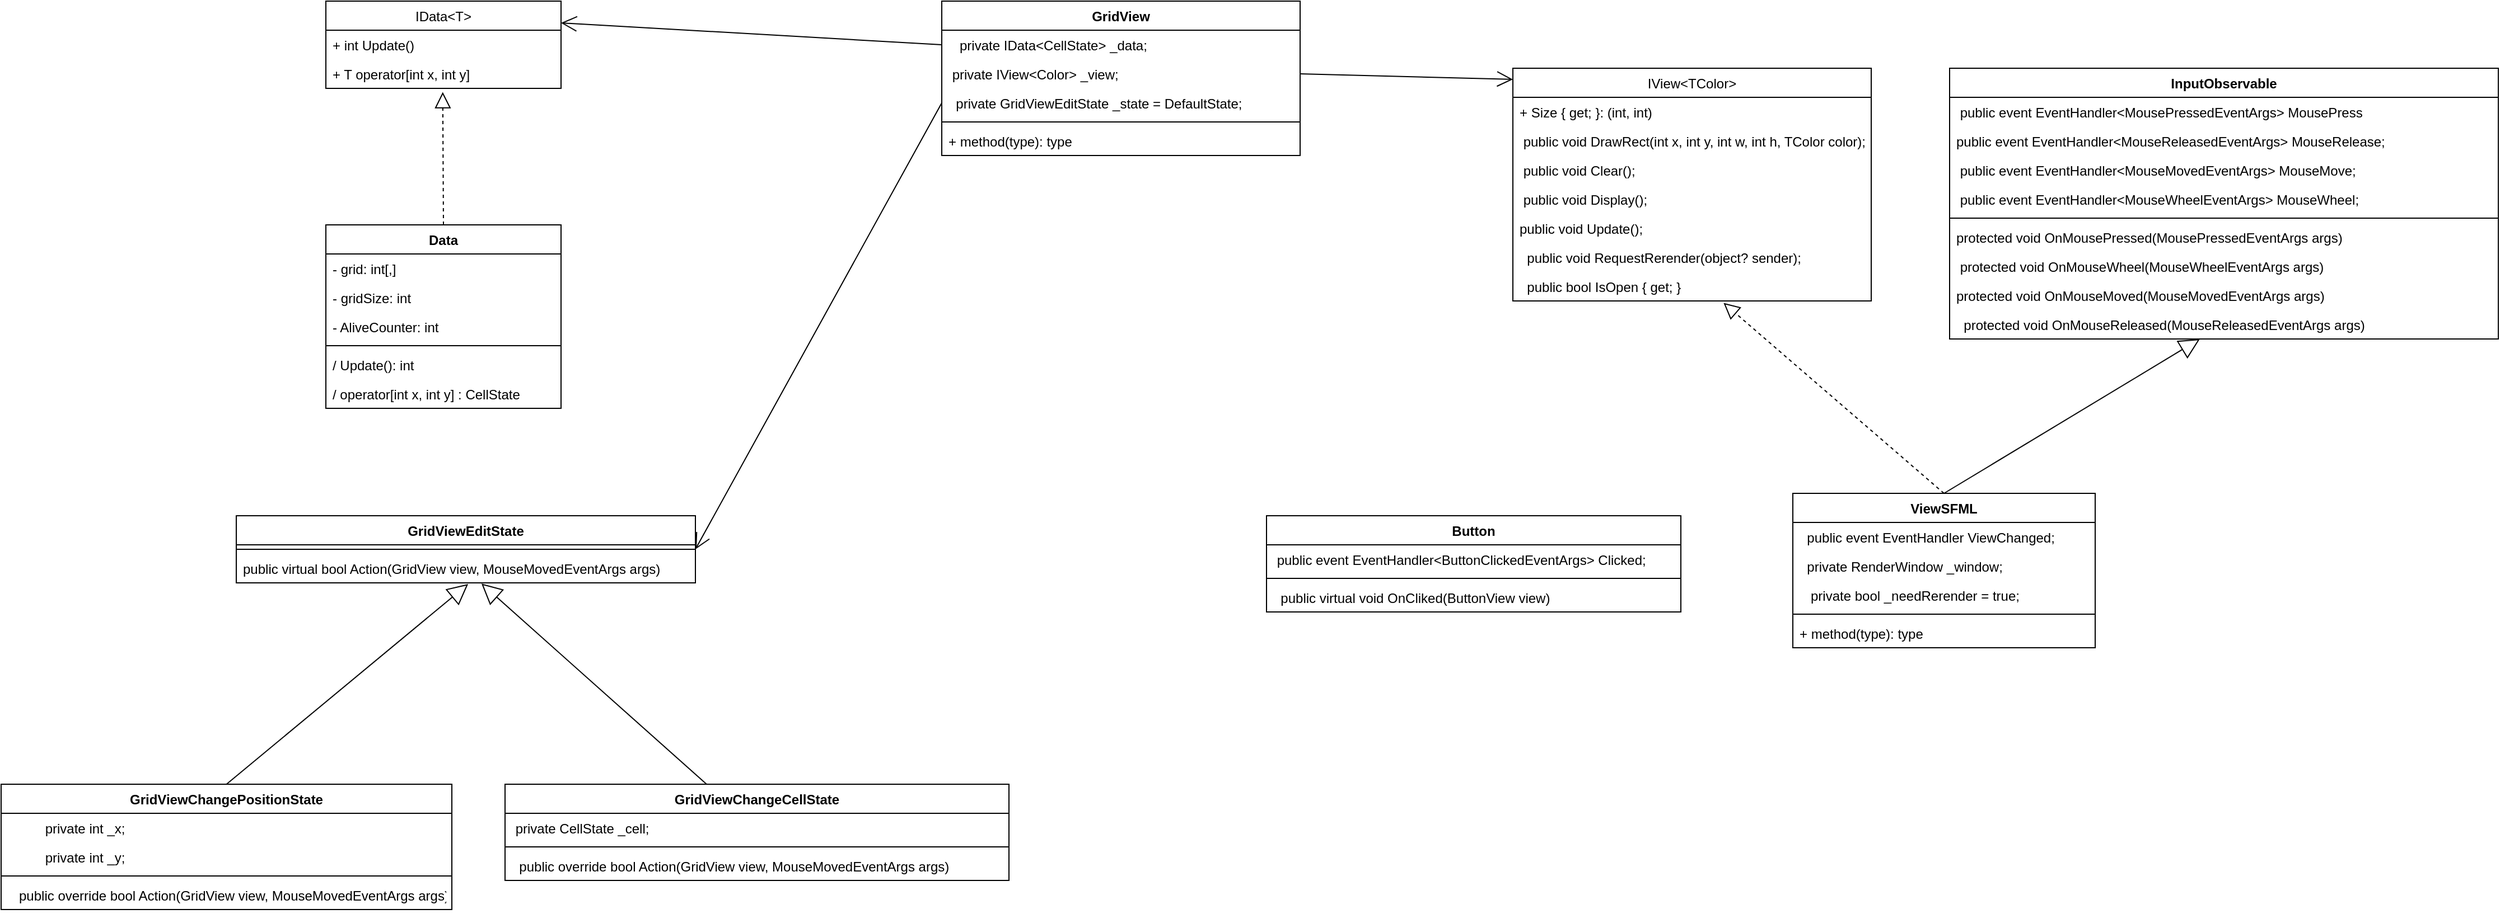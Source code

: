 <mxfile version="19.0.3" type="device"><diagram id="C5RBs43oDa-KdzZeNtuy" name="Page-1"><mxGraphModel dx="12188" dy="1331" grid="1" gridSize="10" guides="1" tooltips="1" connect="1" arrows="1" fold="1" page="1" pageScale="1" pageWidth="10000" pageHeight="10000" math="0" shadow="0"><root><mxCell id="WIyWlLk6GJQsqaUBKTNV-0"/><mxCell id="WIyWlLk6GJQsqaUBKTNV-1" parent="WIyWlLk6GJQsqaUBKTNV-0"/><mxCell id="wiSXelKDfVEXTokDbIkI-6" value="IData&lt;T&gt;" style="swimlane;fontStyle=0;childLayout=stackLayout;horizontal=1;startSize=26;fillColor=none;horizontalStack=0;resizeParent=1;resizeParentMax=0;resizeLast=0;collapsible=1;marginBottom=0;" vertex="1" parent="WIyWlLk6GJQsqaUBKTNV-1"><mxGeometry x="-150" y="150" width="210" height="78" as="geometry"/></mxCell><mxCell id="wiSXelKDfVEXTokDbIkI-7" value="+ int Update()" style="text;strokeColor=none;fillColor=none;align=left;verticalAlign=top;spacingLeft=4;spacingRight=4;overflow=hidden;rotatable=0;points=[[0,0.5],[1,0.5]];portConstraint=eastwest;" vertex="1" parent="wiSXelKDfVEXTokDbIkI-6"><mxGeometry y="26" width="210" height="26" as="geometry"/></mxCell><mxCell id="wiSXelKDfVEXTokDbIkI-8" value="+ T operator[int x, int y]" style="text;strokeColor=none;fillColor=none;align=left;verticalAlign=top;spacingLeft=4;spacingRight=4;overflow=hidden;rotatable=0;points=[[0,0.5],[1,0.5]];portConstraint=eastwest;" vertex="1" parent="wiSXelKDfVEXTokDbIkI-6"><mxGeometry y="52" width="210" height="26" as="geometry"/></mxCell><mxCell id="wiSXelKDfVEXTokDbIkI-14" value="Data" style="swimlane;fontStyle=1;align=center;verticalAlign=top;childLayout=stackLayout;horizontal=1;startSize=26;horizontalStack=0;resizeParent=1;resizeParentMax=0;resizeLast=0;collapsible=1;marginBottom=0;" vertex="1" parent="WIyWlLk6GJQsqaUBKTNV-1"><mxGeometry x="-150" y="350" width="210" height="164" as="geometry"/></mxCell><mxCell id="wiSXelKDfVEXTokDbIkI-15" value="- grid: int[,]" style="text;strokeColor=none;fillColor=none;align=left;verticalAlign=top;spacingLeft=4;spacingRight=4;overflow=hidden;rotatable=0;points=[[0,0.5],[1,0.5]];portConstraint=eastwest;" vertex="1" parent="wiSXelKDfVEXTokDbIkI-14"><mxGeometry y="26" width="210" height="26" as="geometry"/></mxCell><mxCell id="wiSXelKDfVEXTokDbIkI-19" value="- gridSize: int" style="text;strokeColor=none;fillColor=none;align=left;verticalAlign=top;spacingLeft=4;spacingRight=4;overflow=hidden;rotatable=0;points=[[0,0.5],[1,0.5]];portConstraint=eastwest;" vertex="1" parent="wiSXelKDfVEXTokDbIkI-14"><mxGeometry y="52" width="210" height="26" as="geometry"/></mxCell><mxCell id="wiSXelKDfVEXTokDbIkI-20" value="- AliveCounter: int" style="text;strokeColor=none;fillColor=none;align=left;verticalAlign=top;spacingLeft=4;spacingRight=4;overflow=hidden;rotatable=0;points=[[0,0.5],[1,0.5]];portConstraint=eastwest;" vertex="1" parent="wiSXelKDfVEXTokDbIkI-14"><mxGeometry y="78" width="210" height="26" as="geometry"/></mxCell><mxCell id="wiSXelKDfVEXTokDbIkI-16" value="" style="line;strokeWidth=1;fillColor=none;align=left;verticalAlign=middle;spacingTop=-1;spacingLeft=3;spacingRight=3;rotatable=0;labelPosition=right;points=[];portConstraint=eastwest;" vertex="1" parent="wiSXelKDfVEXTokDbIkI-14"><mxGeometry y="104" width="210" height="8" as="geometry"/></mxCell><mxCell id="wiSXelKDfVEXTokDbIkI-17" value="/ Update(): int" style="text;strokeColor=none;fillColor=none;align=left;verticalAlign=top;spacingLeft=4;spacingRight=4;overflow=hidden;rotatable=0;points=[[0,0.5],[1,0.5]];portConstraint=eastwest;" vertex="1" parent="wiSXelKDfVEXTokDbIkI-14"><mxGeometry y="112" width="210" height="26" as="geometry"/></mxCell><mxCell id="wiSXelKDfVEXTokDbIkI-21" value="/ operator[int x, int y] : CellState" style="text;strokeColor=none;fillColor=none;align=left;verticalAlign=top;spacingLeft=4;spacingRight=4;overflow=hidden;rotatable=0;points=[[0,0.5],[1,0.5]];portConstraint=eastwest;" vertex="1" parent="wiSXelKDfVEXTokDbIkI-14"><mxGeometry y="138" width="210" height="26" as="geometry"/></mxCell><mxCell id="wiSXelKDfVEXTokDbIkI-18" value="" style="endArrow=block;dashed=1;endFill=0;endSize=12;html=1;rounded=0;entryX=0.497;entryY=1.126;entryDx=0;entryDy=0;entryPerimeter=0;exitX=0.5;exitY=0;exitDx=0;exitDy=0;" edge="1" parent="WIyWlLk6GJQsqaUBKTNV-1" source="wiSXelKDfVEXTokDbIkI-14" target="wiSXelKDfVEXTokDbIkI-8"><mxGeometry width="160" relative="1" as="geometry"><mxPoint x="100" y="450" as="sourcePoint"/><mxPoint x="260" y="450" as="targetPoint"/></mxGeometry></mxCell><mxCell id="wiSXelKDfVEXTokDbIkI-27" value="IView&lt;TColor&gt;" style="swimlane;fontStyle=0;childLayout=stackLayout;horizontal=1;startSize=26;fillColor=none;horizontalStack=0;resizeParent=1;resizeParentMax=0;resizeLast=0;collapsible=1;marginBottom=0;" vertex="1" parent="WIyWlLk6GJQsqaUBKTNV-1"><mxGeometry x="910" y="210" width="320" height="208" as="geometry"/></mxCell><mxCell id="wiSXelKDfVEXTokDbIkI-28" value="+ Size { get; }: (int, int)" style="text;strokeColor=none;fillColor=none;align=left;verticalAlign=top;spacingLeft=4;spacingRight=4;overflow=hidden;rotatable=0;points=[[0,0.5],[1,0.5]];portConstraint=eastwest;" vertex="1" parent="wiSXelKDfVEXTokDbIkI-27"><mxGeometry y="26" width="320" height="26" as="geometry"/></mxCell><mxCell id="wiSXelKDfVEXTokDbIkI-29" value=" public void DrawRect(int x, int y, int w, int h, TColor color);" style="text;strokeColor=none;fillColor=none;align=left;verticalAlign=top;spacingLeft=4;spacingRight=4;overflow=hidden;rotatable=0;points=[[0,0.5],[1,0.5]];portConstraint=eastwest;" vertex="1" parent="wiSXelKDfVEXTokDbIkI-27"><mxGeometry y="52" width="320" height="26" as="geometry"/></mxCell><mxCell id="wiSXelKDfVEXTokDbIkI-30" value=" public void Clear();" style="text;strokeColor=none;fillColor=none;align=left;verticalAlign=top;spacingLeft=4;spacingRight=4;overflow=hidden;rotatable=0;points=[[0,0.5],[1,0.5]];portConstraint=eastwest;" vertex="1" parent="wiSXelKDfVEXTokDbIkI-27"><mxGeometry y="78" width="320" height="26" as="geometry"/></mxCell><mxCell id="wiSXelKDfVEXTokDbIkI-31" value=" public void Display();" style="text;strokeColor=none;fillColor=none;align=left;verticalAlign=top;spacingLeft=4;spacingRight=4;overflow=hidden;rotatable=0;points=[[0,0.5],[1,0.5]];portConstraint=eastwest;" vertex="1" parent="wiSXelKDfVEXTokDbIkI-27"><mxGeometry y="104" width="320" height="26" as="geometry"/></mxCell><mxCell id="wiSXelKDfVEXTokDbIkI-32" value="public void Update();" style="text;strokeColor=none;fillColor=none;align=left;verticalAlign=top;spacingLeft=4;spacingRight=4;overflow=hidden;rotatable=0;points=[[0,0.5],[1,0.5]];portConstraint=eastwest;" vertex="1" parent="wiSXelKDfVEXTokDbIkI-27"><mxGeometry y="130" width="320" height="26" as="geometry"/></mxCell><mxCell id="wiSXelKDfVEXTokDbIkI-33" value="  public void RequestRerender(object? sender);" style="text;strokeColor=none;fillColor=none;align=left;verticalAlign=top;spacingLeft=4;spacingRight=4;overflow=hidden;rotatable=0;points=[[0,0.5],[1,0.5]];portConstraint=eastwest;" vertex="1" parent="wiSXelKDfVEXTokDbIkI-27"><mxGeometry y="156" width="320" height="26" as="geometry"/></mxCell><mxCell id="wiSXelKDfVEXTokDbIkI-34" value="  public bool IsOpen { get; }" style="text;strokeColor=none;fillColor=none;align=left;verticalAlign=top;spacingLeft=4;spacingRight=4;overflow=hidden;rotatable=0;points=[[0,0.5],[1,0.5]];portConstraint=eastwest;" vertex="1" parent="wiSXelKDfVEXTokDbIkI-27"><mxGeometry y="182" width="320" height="26" as="geometry"/></mxCell><mxCell id="wiSXelKDfVEXTokDbIkI-39" value="InputObservable" style="swimlane;fontStyle=1;align=center;verticalAlign=top;childLayout=stackLayout;horizontal=1;startSize=26;horizontalStack=0;resizeParent=1;resizeParentMax=0;resizeLast=0;collapsible=1;marginBottom=0;" vertex="1" parent="WIyWlLk6GJQsqaUBKTNV-1"><mxGeometry x="1300" y="210" width="490" height="242" as="geometry"/></mxCell><mxCell id="wiSXelKDfVEXTokDbIkI-40" value=" public event EventHandler&lt;MousePressedEventArgs&gt; MousePress&#10;" style="text;strokeColor=none;fillColor=none;align=left;verticalAlign=top;spacingLeft=4;spacingRight=4;overflow=hidden;rotatable=0;points=[[0,0.5],[1,0.5]];portConstraint=eastwest;" vertex="1" parent="wiSXelKDfVEXTokDbIkI-39"><mxGeometry y="26" width="490" height="26" as="geometry"/></mxCell><mxCell id="wiSXelKDfVEXTokDbIkI-44" value="public event EventHandler&lt;MouseReleasedEventArgs&gt; MouseRelease;&#10;" style="text;strokeColor=none;fillColor=none;align=left;verticalAlign=top;spacingLeft=4;spacingRight=4;overflow=hidden;rotatable=0;points=[[0,0.5],[1,0.5]];portConstraint=eastwest;" vertex="1" parent="wiSXelKDfVEXTokDbIkI-39"><mxGeometry y="52" width="490" height="26" as="geometry"/></mxCell><mxCell id="wiSXelKDfVEXTokDbIkI-43" value=" public event EventHandler&lt;MouseMovedEventArgs&gt; MouseMove;&#10;" style="text;strokeColor=none;fillColor=none;align=left;verticalAlign=top;spacingLeft=4;spacingRight=4;overflow=hidden;rotatable=0;points=[[0,0.5],[1,0.5]];portConstraint=eastwest;" vertex="1" parent="wiSXelKDfVEXTokDbIkI-39"><mxGeometry y="78" width="490" height="26" as="geometry"/></mxCell><mxCell id="wiSXelKDfVEXTokDbIkI-45" value=" public event EventHandler&lt;MouseWheelEventArgs&gt; MouseWheel;&#10;" style="text;strokeColor=none;fillColor=none;align=left;verticalAlign=top;spacingLeft=4;spacingRight=4;overflow=hidden;rotatable=0;points=[[0,0.5],[1,0.5]];portConstraint=eastwest;" vertex="1" parent="wiSXelKDfVEXTokDbIkI-39"><mxGeometry y="104" width="490" height="26" as="geometry"/></mxCell><mxCell id="wiSXelKDfVEXTokDbIkI-41" value="" style="line;strokeWidth=1;fillColor=none;align=left;verticalAlign=middle;spacingTop=-1;spacingLeft=3;spacingRight=3;rotatable=0;labelPosition=right;points=[];portConstraint=eastwest;" vertex="1" parent="wiSXelKDfVEXTokDbIkI-39"><mxGeometry y="130" width="490" height="8" as="geometry"/></mxCell><mxCell id="wiSXelKDfVEXTokDbIkI-42" value="protected void OnMousePressed(MousePressedEventArgs args)" style="text;strokeColor=none;fillColor=none;align=left;verticalAlign=top;spacingLeft=4;spacingRight=4;overflow=hidden;rotatable=0;points=[[0,0.5],[1,0.5]];portConstraint=eastwest;" vertex="1" parent="wiSXelKDfVEXTokDbIkI-39"><mxGeometry y="138" width="490" height="26" as="geometry"/></mxCell><mxCell id="wiSXelKDfVEXTokDbIkI-46" value=" protected void OnMouseWheel(MouseWheelEventArgs args)" style="text;strokeColor=none;fillColor=none;align=left;verticalAlign=top;spacingLeft=4;spacingRight=4;overflow=hidden;rotatable=0;points=[[0,0.5],[1,0.5]];portConstraint=eastwest;" vertex="1" parent="wiSXelKDfVEXTokDbIkI-39"><mxGeometry y="164" width="490" height="26" as="geometry"/></mxCell><mxCell id="wiSXelKDfVEXTokDbIkI-47" value="protected void OnMouseMoved(MouseMovedEventArgs args)" style="text;strokeColor=none;fillColor=none;align=left;verticalAlign=top;spacingLeft=4;spacingRight=4;overflow=hidden;rotatable=0;points=[[0,0.5],[1,0.5]];portConstraint=eastwest;" vertex="1" parent="wiSXelKDfVEXTokDbIkI-39"><mxGeometry y="190" width="490" height="26" as="geometry"/></mxCell><mxCell id="wiSXelKDfVEXTokDbIkI-48" value="  protected void OnMouseReleased(MouseReleasedEventArgs args)" style="text;strokeColor=none;fillColor=none;align=left;verticalAlign=top;spacingLeft=4;spacingRight=4;overflow=hidden;rotatable=0;points=[[0,0.5],[1,0.5]];portConstraint=eastwest;" vertex="1" parent="wiSXelKDfVEXTokDbIkI-39"><mxGeometry y="216" width="490" height="26" as="geometry"/></mxCell><mxCell id="wiSXelKDfVEXTokDbIkI-49" value="ViewSFML" style="swimlane;fontStyle=1;align=center;verticalAlign=top;childLayout=stackLayout;horizontal=1;startSize=26;horizontalStack=0;resizeParent=1;resizeParentMax=0;resizeLast=0;collapsible=1;marginBottom=0;" vertex="1" parent="WIyWlLk6GJQsqaUBKTNV-1"><mxGeometry x="1160" y="590" width="270" height="138" as="geometry"/></mxCell><mxCell id="wiSXelKDfVEXTokDbIkI-50" value="  public event EventHandler ViewChanged;" style="text;strokeColor=none;fillColor=none;align=left;verticalAlign=top;spacingLeft=4;spacingRight=4;overflow=hidden;rotatable=0;points=[[0,0.5],[1,0.5]];portConstraint=eastwest;" vertex="1" parent="wiSXelKDfVEXTokDbIkI-49"><mxGeometry y="26" width="270" height="26" as="geometry"/></mxCell><mxCell id="wiSXelKDfVEXTokDbIkI-55" value="  private RenderWindow _window;" style="text;strokeColor=none;fillColor=none;align=left;verticalAlign=top;spacingLeft=4;spacingRight=4;overflow=hidden;rotatable=0;points=[[0,0.5],[1,0.5]];portConstraint=eastwest;" vertex="1" parent="wiSXelKDfVEXTokDbIkI-49"><mxGeometry y="52" width="270" height="26" as="geometry"/></mxCell><mxCell id="wiSXelKDfVEXTokDbIkI-56" value="   private bool _needRerender = true;" style="text;strokeColor=none;fillColor=none;align=left;verticalAlign=top;spacingLeft=4;spacingRight=4;overflow=hidden;rotatable=0;points=[[0,0.5],[1,0.5]];portConstraint=eastwest;" vertex="1" parent="wiSXelKDfVEXTokDbIkI-49"><mxGeometry y="78" width="270" height="26" as="geometry"/></mxCell><mxCell id="wiSXelKDfVEXTokDbIkI-51" value="" style="line;strokeWidth=1;fillColor=none;align=left;verticalAlign=middle;spacingTop=-1;spacingLeft=3;spacingRight=3;rotatable=0;labelPosition=right;points=[];portConstraint=eastwest;" vertex="1" parent="wiSXelKDfVEXTokDbIkI-49"><mxGeometry y="104" width="270" height="8" as="geometry"/></mxCell><mxCell id="wiSXelKDfVEXTokDbIkI-52" value="+ method(type): type" style="text;strokeColor=none;fillColor=none;align=left;verticalAlign=top;spacingLeft=4;spacingRight=4;overflow=hidden;rotatable=0;points=[[0,0.5],[1,0.5]];portConstraint=eastwest;" vertex="1" parent="wiSXelKDfVEXTokDbIkI-49"><mxGeometry y="112" width="270" height="26" as="geometry"/></mxCell><mxCell id="wiSXelKDfVEXTokDbIkI-53" value="" style="endArrow=block;dashed=1;endFill=0;endSize=12;html=1;rounded=0;entryX=0.588;entryY=1.067;entryDx=0;entryDy=0;entryPerimeter=0;exitX=0.5;exitY=0;exitDx=0;exitDy=0;" edge="1" parent="WIyWlLk6GJQsqaUBKTNV-1" source="wiSXelKDfVEXTokDbIkI-49" target="wiSXelKDfVEXTokDbIkI-34"><mxGeometry width="160" relative="1" as="geometry"><mxPoint x="1220" y="970" as="sourcePoint"/><mxPoint x="1380" y="970" as="targetPoint"/></mxGeometry></mxCell><mxCell id="wiSXelKDfVEXTokDbIkI-54" value="" style="endArrow=block;endSize=16;endFill=0;html=1;rounded=0;exitX=0.5;exitY=0;exitDx=0;exitDy=0;" edge="1" parent="WIyWlLk6GJQsqaUBKTNV-1" source="wiSXelKDfVEXTokDbIkI-49" target="wiSXelKDfVEXTokDbIkI-48"><mxGeometry width="160" relative="1" as="geometry"><mxPoint x="1290" y="980" as="sourcePoint"/><mxPoint x="1310" y="970" as="targetPoint"/></mxGeometry></mxCell><mxCell id="wiSXelKDfVEXTokDbIkI-57" value="GridView" style="swimlane;fontStyle=1;align=center;verticalAlign=top;childLayout=stackLayout;horizontal=1;startSize=26;horizontalStack=0;resizeParent=1;resizeParentMax=0;resizeLast=0;collapsible=1;marginBottom=0;" vertex="1" parent="WIyWlLk6GJQsqaUBKTNV-1"><mxGeometry x="400" y="150" width="320" height="138" as="geometry"/></mxCell><mxCell id="wiSXelKDfVEXTokDbIkI-58" value="   private IData&lt;CellState&gt; _data;" style="text;strokeColor=none;fillColor=none;align=left;verticalAlign=top;spacingLeft=4;spacingRight=4;overflow=hidden;rotatable=0;points=[[0,0.5],[1,0.5]];portConstraint=eastwest;" vertex="1" parent="wiSXelKDfVEXTokDbIkI-57"><mxGeometry y="26" width="320" height="26" as="geometry"/></mxCell><mxCell id="wiSXelKDfVEXTokDbIkI-62" value=" private IView&lt;Color&gt; _view;" style="text;strokeColor=none;fillColor=none;align=left;verticalAlign=top;spacingLeft=4;spacingRight=4;overflow=hidden;rotatable=0;points=[[0,0.5],[1,0.5]];portConstraint=eastwest;" vertex="1" parent="wiSXelKDfVEXTokDbIkI-57"><mxGeometry y="52" width="320" height="26" as="geometry"/></mxCell><mxCell id="wiSXelKDfVEXTokDbIkI-61" value="  private GridViewEditState _state = DefaultState;" style="text;strokeColor=none;fillColor=none;align=left;verticalAlign=top;spacingLeft=4;spacingRight=4;overflow=hidden;rotatable=0;points=[[0,0.5],[1,0.5]];portConstraint=eastwest;" vertex="1" parent="wiSXelKDfVEXTokDbIkI-57"><mxGeometry y="78" width="320" height="26" as="geometry"/></mxCell><mxCell id="wiSXelKDfVEXTokDbIkI-59" value="" style="line;strokeWidth=1;fillColor=none;align=left;verticalAlign=middle;spacingTop=-1;spacingLeft=3;spacingRight=3;rotatable=0;labelPosition=right;points=[];portConstraint=eastwest;" vertex="1" parent="wiSXelKDfVEXTokDbIkI-57"><mxGeometry y="104" width="320" height="8" as="geometry"/></mxCell><mxCell id="wiSXelKDfVEXTokDbIkI-60" value="+ method(type): type" style="text;strokeColor=none;fillColor=none;align=left;verticalAlign=top;spacingLeft=4;spacingRight=4;overflow=hidden;rotatable=0;points=[[0,0.5],[1,0.5]];portConstraint=eastwest;" vertex="1" parent="wiSXelKDfVEXTokDbIkI-57"><mxGeometry y="112" width="320" height="26" as="geometry"/></mxCell><mxCell id="wiSXelKDfVEXTokDbIkI-63" value="GridViewEditState" style="swimlane;fontStyle=1;align=center;verticalAlign=top;childLayout=stackLayout;horizontal=1;startSize=26;horizontalStack=0;resizeParent=1;resizeParentMax=0;resizeLast=0;collapsible=1;marginBottom=0;" vertex="1" parent="WIyWlLk6GJQsqaUBKTNV-1"><mxGeometry x="-230" y="610" width="410" height="60" as="geometry"/></mxCell><mxCell id="wiSXelKDfVEXTokDbIkI-65" value="" style="line;strokeWidth=1;fillColor=none;align=left;verticalAlign=middle;spacingTop=-1;spacingLeft=3;spacingRight=3;rotatable=0;labelPosition=right;points=[];portConstraint=eastwest;" vertex="1" parent="wiSXelKDfVEXTokDbIkI-63"><mxGeometry y="26" width="410" height="8" as="geometry"/></mxCell><mxCell id="wiSXelKDfVEXTokDbIkI-66" value="public virtual bool Action(GridView view, MouseMovedEventArgs args)" style="text;strokeColor=none;fillColor=none;align=left;verticalAlign=top;spacingLeft=4;spacingRight=4;overflow=hidden;rotatable=0;points=[[0,0.5],[1,0.5]];portConstraint=eastwest;" vertex="1" parent="wiSXelKDfVEXTokDbIkI-63"><mxGeometry y="34" width="410" height="26" as="geometry"/></mxCell><mxCell id="wiSXelKDfVEXTokDbIkI-67" value="GridViewChangePositionState" style="swimlane;fontStyle=1;align=center;verticalAlign=top;childLayout=stackLayout;horizontal=1;startSize=26;horizontalStack=0;resizeParent=1;resizeParentMax=0;resizeLast=0;collapsible=1;marginBottom=0;" vertex="1" parent="WIyWlLk6GJQsqaUBKTNV-1"><mxGeometry x="-440" y="850" width="402.5" height="112" as="geometry"/></mxCell><mxCell id="wiSXelKDfVEXTokDbIkI-68" value="          private int _x;" style="text;strokeColor=none;fillColor=none;align=left;verticalAlign=top;spacingLeft=4;spacingRight=4;overflow=hidden;rotatable=0;points=[[0,0.5],[1,0.5]];portConstraint=eastwest;" vertex="1" parent="wiSXelKDfVEXTokDbIkI-67"><mxGeometry y="26" width="402.5" height="26" as="geometry"/></mxCell><mxCell id="wiSXelKDfVEXTokDbIkI-72" value="          private int _y;" style="text;strokeColor=none;fillColor=none;align=left;verticalAlign=top;spacingLeft=4;spacingRight=4;overflow=hidden;rotatable=0;points=[[0,0.5],[1,0.5]];portConstraint=eastwest;" vertex="1" parent="wiSXelKDfVEXTokDbIkI-67"><mxGeometry y="52" width="402.5" height="26" as="geometry"/></mxCell><mxCell id="wiSXelKDfVEXTokDbIkI-69" value="" style="line;strokeWidth=1;fillColor=none;align=left;verticalAlign=middle;spacingTop=-1;spacingLeft=3;spacingRight=3;rotatable=0;labelPosition=right;points=[];portConstraint=eastwest;" vertex="1" parent="wiSXelKDfVEXTokDbIkI-67"><mxGeometry y="78" width="402.5" height="8" as="geometry"/></mxCell><mxCell id="wiSXelKDfVEXTokDbIkI-70" value="   public override bool Action(GridView view, MouseMovedEventArgs args)" style="text;strokeColor=none;fillColor=none;align=left;verticalAlign=top;spacingLeft=4;spacingRight=4;overflow=hidden;rotatable=0;points=[[0,0.5],[1,0.5]];portConstraint=eastwest;" vertex="1" parent="wiSXelKDfVEXTokDbIkI-67"><mxGeometry y="86" width="402.5" height="26" as="geometry"/></mxCell><mxCell id="wiSXelKDfVEXTokDbIkI-71" value="" style="endArrow=block;endSize=16;endFill=0;html=1;rounded=0;entryX=0.505;entryY=1.04;entryDx=0;entryDy=0;entryPerimeter=0;exitX=0.5;exitY=0;exitDx=0;exitDy=0;" edge="1" parent="WIyWlLk6GJQsqaUBKTNV-1" source="wiSXelKDfVEXTokDbIkI-67" target="wiSXelKDfVEXTokDbIkI-66"><mxGeometry width="160" relative="1" as="geometry"><mxPoint y="1000" as="sourcePoint"/><mxPoint x="160" y="1000" as="targetPoint"/></mxGeometry></mxCell><mxCell id="wiSXelKDfVEXTokDbIkI-73" value="GridViewChangeCellState" style="swimlane;fontStyle=1;align=center;verticalAlign=top;childLayout=stackLayout;horizontal=1;startSize=26;horizontalStack=0;resizeParent=1;resizeParentMax=0;resizeLast=0;collapsible=1;marginBottom=0;" vertex="1" parent="WIyWlLk6GJQsqaUBKTNV-1"><mxGeometry x="10" y="850" width="450" height="86" as="geometry"/></mxCell><mxCell id="wiSXelKDfVEXTokDbIkI-74" value=" private CellState _cell;" style="text;strokeColor=none;fillColor=none;align=left;verticalAlign=top;spacingLeft=4;spacingRight=4;overflow=hidden;rotatable=0;points=[[0,0.5],[1,0.5]];portConstraint=eastwest;" vertex="1" parent="wiSXelKDfVEXTokDbIkI-73"><mxGeometry y="26" width="450" height="26" as="geometry"/></mxCell><mxCell id="wiSXelKDfVEXTokDbIkI-75" value="" style="line;strokeWidth=1;fillColor=none;align=left;verticalAlign=middle;spacingTop=-1;spacingLeft=3;spacingRight=3;rotatable=0;labelPosition=right;points=[];portConstraint=eastwest;" vertex="1" parent="wiSXelKDfVEXTokDbIkI-73"><mxGeometry y="52" width="450" height="8" as="geometry"/></mxCell><mxCell id="wiSXelKDfVEXTokDbIkI-76" value="  public override bool Action(GridView view, MouseMovedEventArgs args)" style="text;strokeColor=none;fillColor=none;align=left;verticalAlign=top;spacingLeft=4;spacingRight=4;overflow=hidden;rotatable=0;points=[[0,0.5],[1,0.5]];portConstraint=eastwest;" vertex="1" parent="wiSXelKDfVEXTokDbIkI-73"><mxGeometry y="60" width="450" height="26" as="geometry"/></mxCell><mxCell id="wiSXelKDfVEXTokDbIkI-77" value="" style="endArrow=block;endSize=16;endFill=0;html=1;rounded=0;exitX=0.4;exitY=0;exitDx=0;exitDy=0;exitPerimeter=0;entryX=0.534;entryY=1.023;entryDx=0;entryDy=0;entryPerimeter=0;" edge="1" parent="WIyWlLk6GJQsqaUBKTNV-1" source="wiSXelKDfVEXTokDbIkI-73" target="wiSXelKDfVEXTokDbIkI-66"><mxGeometry width="160" relative="1" as="geometry"><mxPoint x="180" y="1090" as="sourcePoint"/><mxPoint x="130" y="860" as="targetPoint"/></mxGeometry></mxCell><mxCell id="wiSXelKDfVEXTokDbIkI-78" value="" style="endArrow=open;endFill=1;endSize=12;html=1;rounded=0;entryX=1;entryY=0.5;entryDx=0;entryDy=0;exitX=0;exitY=0.5;exitDx=0;exitDy=0;" edge="1" parent="WIyWlLk6GJQsqaUBKTNV-1" source="wiSXelKDfVEXTokDbIkI-61" target="wiSXelKDfVEXTokDbIkI-63"><mxGeometry width="160" relative="1" as="geometry"><mxPoint x="300" y="790" as="sourcePoint"/><mxPoint x="460" y="790" as="targetPoint"/></mxGeometry></mxCell><mxCell id="wiSXelKDfVEXTokDbIkI-80" value="" style="endArrow=open;endFill=1;endSize=12;html=1;rounded=0;exitX=1;exitY=0.5;exitDx=0;exitDy=0;entryX=0;entryY=0.048;entryDx=0;entryDy=0;entryPerimeter=0;" edge="1" parent="WIyWlLk6GJQsqaUBKTNV-1" source="wiSXelKDfVEXTokDbIkI-62" target="wiSXelKDfVEXTokDbIkI-27"><mxGeometry width="160" relative="1" as="geometry"><mxPoint x="800" y="620" as="sourcePoint"/><mxPoint x="960" y="620" as="targetPoint"/></mxGeometry></mxCell><mxCell id="wiSXelKDfVEXTokDbIkI-81" value="" style="endArrow=open;endFill=1;endSize=12;html=1;rounded=0;entryX=1;entryY=0.25;entryDx=0;entryDy=0;exitX=0;exitY=0.5;exitDx=0;exitDy=0;" edge="1" parent="WIyWlLk6GJQsqaUBKTNV-1" source="wiSXelKDfVEXTokDbIkI-58" target="wiSXelKDfVEXTokDbIkI-6"><mxGeometry width="160" relative="1" as="geometry"><mxPoint x="270" y="500" as="sourcePoint"/><mxPoint x="430" y="500" as="targetPoint"/></mxGeometry></mxCell><mxCell id="wiSXelKDfVEXTokDbIkI-82" value="Button" style="swimlane;fontStyle=1;align=center;verticalAlign=top;childLayout=stackLayout;horizontal=1;startSize=26;horizontalStack=0;resizeParent=1;resizeParentMax=0;resizeLast=0;collapsible=1;marginBottom=0;" vertex="1" parent="WIyWlLk6GJQsqaUBKTNV-1"><mxGeometry x="690" y="610" width="370" height="86" as="geometry"/></mxCell><mxCell id="wiSXelKDfVEXTokDbIkI-83" value=" public event EventHandler&lt;ButtonClickedEventArgs&gt; Clicked;" style="text;strokeColor=none;fillColor=none;align=left;verticalAlign=top;spacingLeft=4;spacingRight=4;overflow=hidden;rotatable=0;points=[[0,0.5],[1,0.5]];portConstraint=eastwest;" vertex="1" parent="wiSXelKDfVEXTokDbIkI-82"><mxGeometry y="26" width="370" height="26" as="geometry"/></mxCell><mxCell id="wiSXelKDfVEXTokDbIkI-84" value="" style="line;strokeWidth=1;fillColor=none;align=left;verticalAlign=middle;spacingTop=-1;spacingLeft=3;spacingRight=3;rotatable=0;labelPosition=right;points=[];portConstraint=eastwest;" vertex="1" parent="wiSXelKDfVEXTokDbIkI-82"><mxGeometry y="52" width="370" height="8" as="geometry"/></mxCell><mxCell id="wiSXelKDfVEXTokDbIkI-85" value="  public virtual void OnCliked(ButtonView view)" style="text;strokeColor=none;fillColor=none;align=left;verticalAlign=top;spacingLeft=4;spacingRight=4;overflow=hidden;rotatable=0;points=[[0,0.5],[1,0.5]];portConstraint=eastwest;" vertex="1" parent="wiSXelKDfVEXTokDbIkI-82"><mxGeometry y="60" width="370" height="26" as="geometry"/></mxCell></root></mxGraphModel></diagram></mxfile>